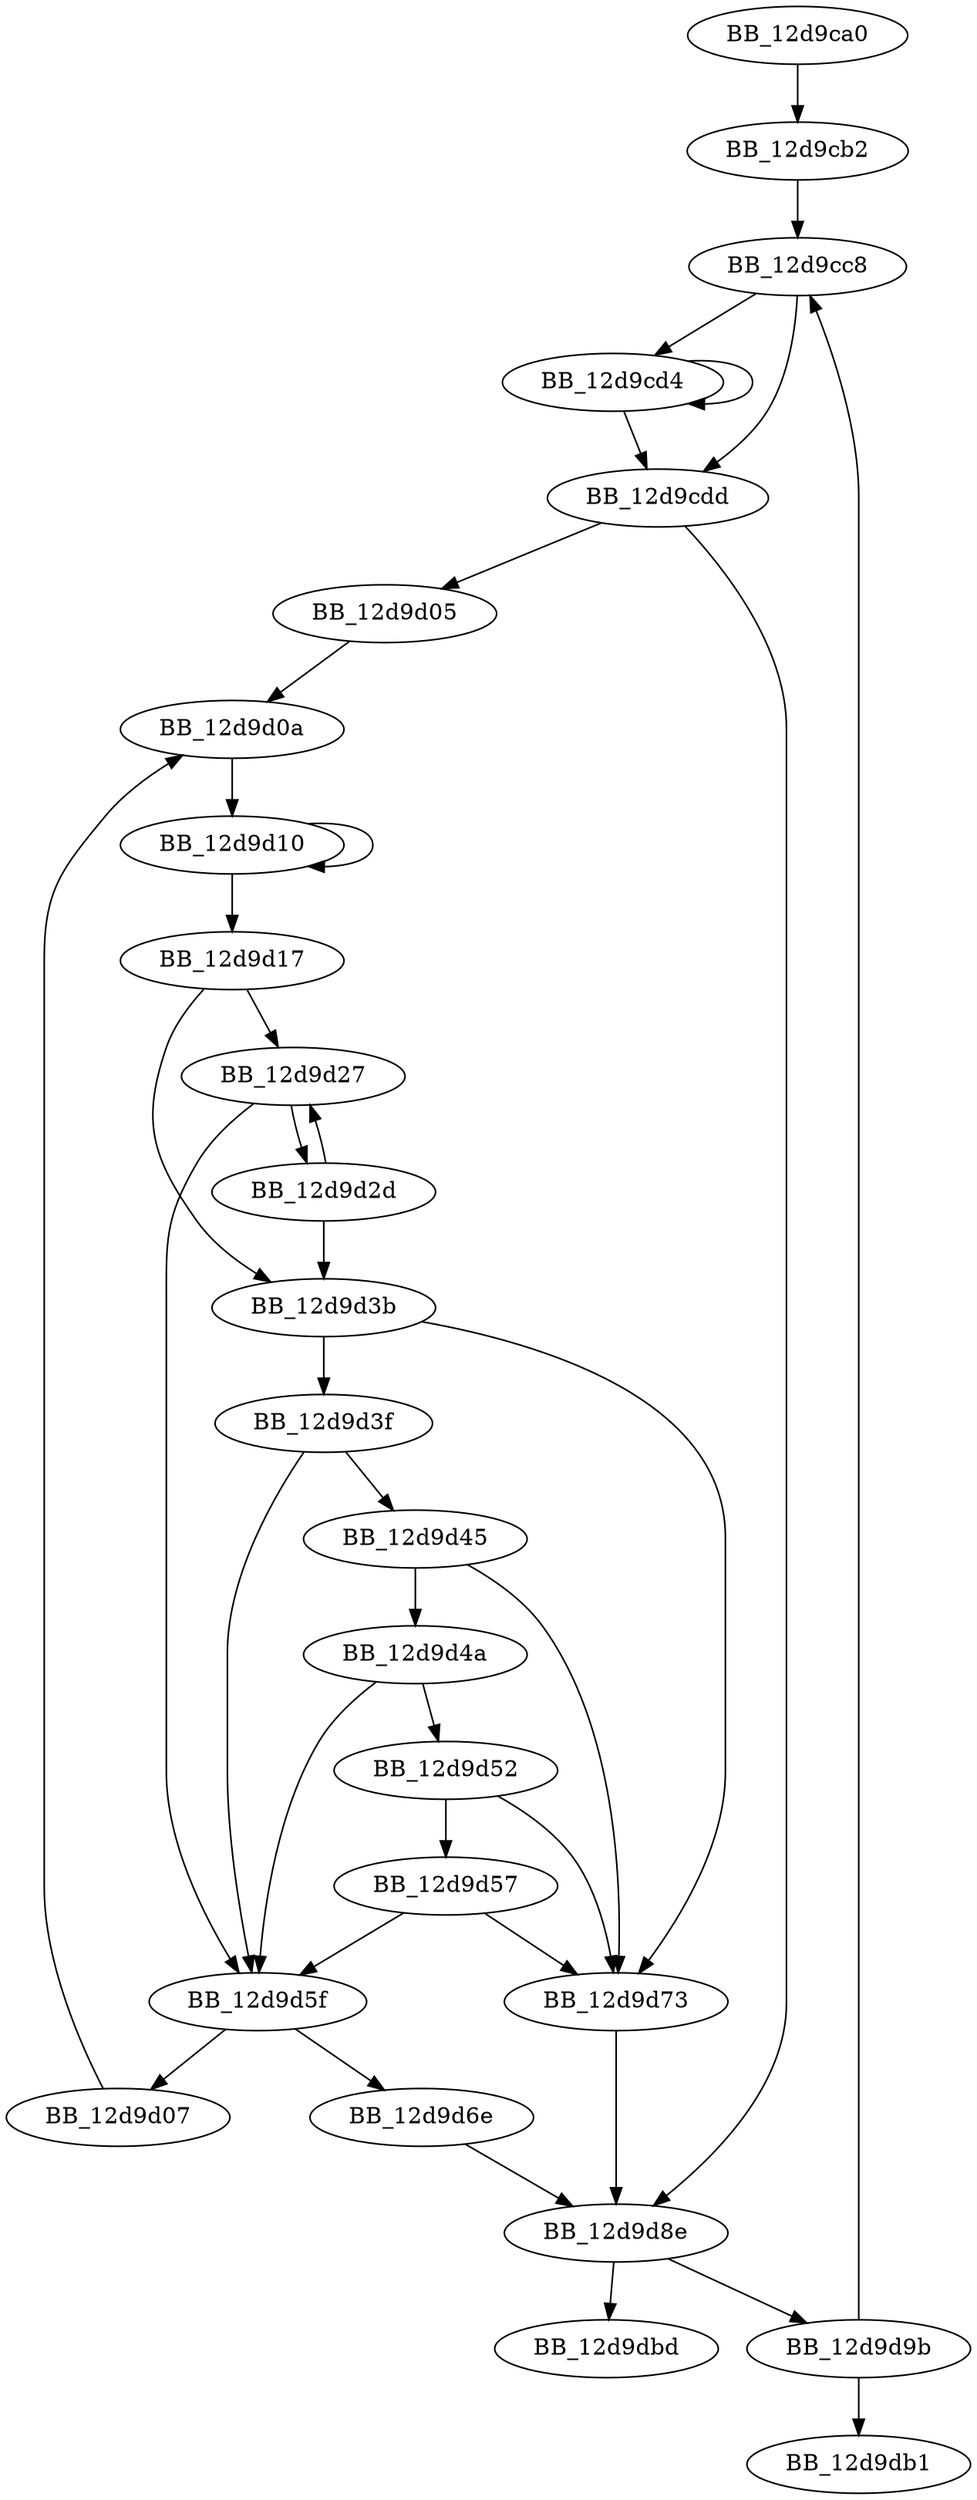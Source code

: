 DiGraph sub_12D9CA0{
BB_12d9ca0->BB_12d9cb2
BB_12d9cb2->BB_12d9cc8
BB_12d9cc8->BB_12d9cd4
BB_12d9cc8->BB_12d9cdd
BB_12d9cd4->BB_12d9cd4
BB_12d9cd4->BB_12d9cdd
BB_12d9cdd->BB_12d9d05
BB_12d9cdd->BB_12d9d8e
BB_12d9d05->BB_12d9d0a
BB_12d9d07->BB_12d9d0a
BB_12d9d0a->BB_12d9d10
BB_12d9d10->BB_12d9d10
BB_12d9d10->BB_12d9d17
BB_12d9d17->BB_12d9d27
BB_12d9d17->BB_12d9d3b
BB_12d9d27->BB_12d9d2d
BB_12d9d27->BB_12d9d5f
BB_12d9d2d->BB_12d9d27
BB_12d9d2d->BB_12d9d3b
BB_12d9d3b->BB_12d9d3f
BB_12d9d3b->BB_12d9d73
BB_12d9d3f->BB_12d9d45
BB_12d9d3f->BB_12d9d5f
BB_12d9d45->BB_12d9d4a
BB_12d9d45->BB_12d9d73
BB_12d9d4a->BB_12d9d52
BB_12d9d4a->BB_12d9d5f
BB_12d9d52->BB_12d9d57
BB_12d9d52->BB_12d9d73
BB_12d9d57->BB_12d9d5f
BB_12d9d57->BB_12d9d73
BB_12d9d5f->BB_12d9d07
BB_12d9d5f->BB_12d9d6e
BB_12d9d6e->BB_12d9d8e
BB_12d9d73->BB_12d9d8e
BB_12d9d8e->BB_12d9d9b
BB_12d9d8e->BB_12d9dbd
BB_12d9d9b->BB_12d9cc8
BB_12d9d9b->BB_12d9db1
}
